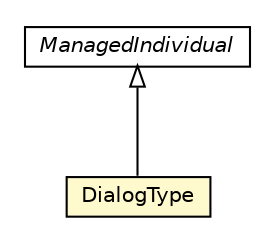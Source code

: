 #!/usr/local/bin/dot
#
# Class diagram 
# Generated by UMLGraph version R5_6-24-gf6e263 (http://www.umlgraph.org/)
#

digraph G {
	edge [fontname="Helvetica",fontsize=10,labelfontname="Helvetica",labelfontsize=10];
	node [fontname="Helvetica",fontsize=10,shape=plaintext];
	nodesep=0.25;
	ranksep=0.5;
	// org.universAAL.middleware.owl.ManagedIndividual
	c210287 [label=<<table title="org.universAAL.middleware.owl.ManagedIndividual" border="0" cellborder="1" cellspacing="0" cellpadding="2" port="p" href="../../owl/ManagedIndividual.html">
		<tr><td><table border="0" cellspacing="0" cellpadding="1">
<tr><td align="center" balign="center"><font face="Helvetica-Oblique"> ManagedIndividual </font></td></tr>
		</table></td></tr>
		</table>>, URL="../../owl/ManagedIndividual.html", fontname="Helvetica", fontcolor="black", fontsize=10.0];
	// org.universAAL.middleware.ui.owl.DialogType
	c210689 [label=<<table title="org.universAAL.middleware.ui.owl.DialogType" border="0" cellborder="1" cellspacing="0" cellpadding="2" port="p" bgcolor="lemonChiffon" href="./DialogType.html">
		<tr><td><table border="0" cellspacing="0" cellpadding="1">
<tr><td align="center" balign="center"> DialogType </td></tr>
		</table></td></tr>
		</table>>, URL="./DialogType.html", fontname="Helvetica", fontcolor="black", fontsize=10.0];
	//org.universAAL.middleware.ui.owl.DialogType extends org.universAAL.middleware.owl.ManagedIndividual
	c210287:p -> c210689:p [dir=back,arrowtail=empty];
}

